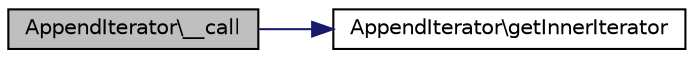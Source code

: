 digraph "AppendIterator\__call"
{
  edge [fontname="Helvetica",fontsize="10",labelfontname="Helvetica",labelfontsize="10"];
  node [fontname="Helvetica",fontsize="10",shape=record];
  rankdir="LR";
  Node1 [label="AppendIterator\\__call",height=0.2,width=0.4,color="black", fillcolor="grey75", style="filled" fontcolor="black"];
  Node1 -> Node2 [color="midnightblue",fontsize="10",style="solid",fontname="Helvetica"];
  Node2 [label="AppendIterator\\getInnerIterator",height=0.2,width=0.4,color="black", fillcolor="white", style="filled",URL="$classAppendIterator.html#a5903ec10c3d9fce2e2f49a01f8c023c7"];
}
